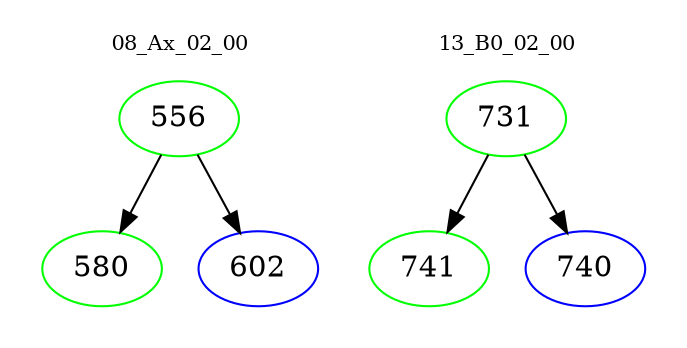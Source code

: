 digraph{
subgraph cluster_0 {
color = white
label = "08_Ax_02_00";
fontsize=10;
T0_556 [label="556", color="green"]
T0_556 -> T0_580 [color="black"]
T0_580 [label="580", color="green"]
T0_556 -> T0_602 [color="black"]
T0_602 [label="602", color="blue"]
}
subgraph cluster_1 {
color = white
label = "13_B0_02_00";
fontsize=10;
T1_731 [label="731", color="green"]
T1_731 -> T1_741 [color="black"]
T1_741 [label="741", color="green"]
T1_731 -> T1_740 [color="black"]
T1_740 [label="740", color="blue"]
}
}
